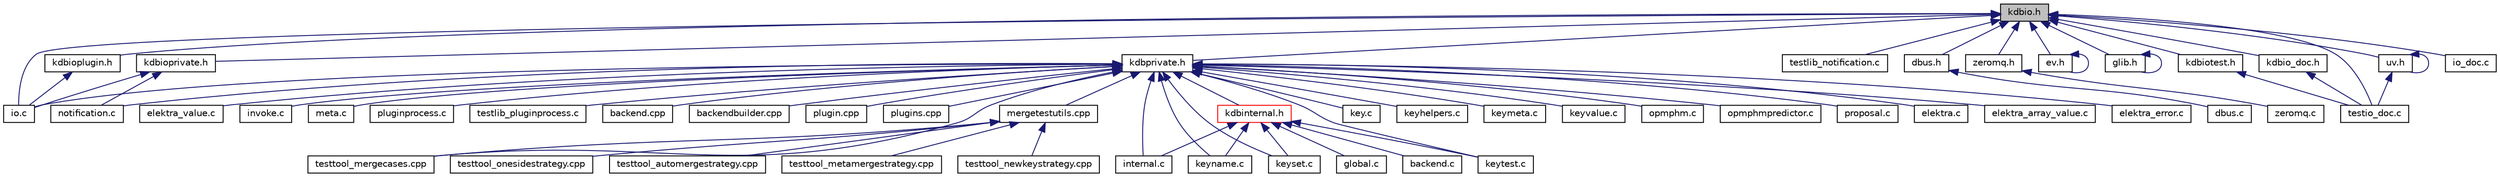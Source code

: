 digraph "kdbio.h"
{
  edge [fontname="Helvetica",fontsize="10",labelfontname="Helvetica",labelfontsize="10"];
  node [fontname="Helvetica",fontsize="10",shape=record];
  Node2 [label="kdbio.h",height=0.2,width=0.4,color="black", fillcolor="grey75", style="filled", fontcolor="black"];
  Node2 -> Node3 [dir="back",color="midnightblue",fontsize="10",style="solid"];
  Node3 [label="io.c",height=0.2,width=0.4,color="black", fillcolor="white", style="filled",URL="$io_8c.html",tooltip="Implementation of I/O functions as defined in kdbio.h. "];
  Node2 -> Node4 [dir="back",color="midnightblue",fontsize="10",style="solid"];
  Node4 [label="testlib_notification.c",height=0.2,width=0.4,color="black", fillcolor="white", style="filled",URL="$testlib__notification_8c.html",tooltip="Tests for notification library. "];
  Node2 -> Node5 [dir="back",color="midnightblue",fontsize="10",style="solid"];
  Node5 [label="dbus.h",height=0.2,width=0.4,color="black", fillcolor="white", style="filled",URL="$dbus_8h.html",tooltip="I/O Adapter for D-Bus. "];
  Node5 -> Node6 [dir="back",color="midnightblue",fontsize="10",style="solid"];
  Node6 [label="dbus.c",height=0.2,width=0.4,color="black", fillcolor="white", style="filled",URL="$dbus_8c.html",tooltip="I/O Adapter for D-Bus. "];
  Node2 -> Node7 [dir="back",color="midnightblue",fontsize="10",style="solid"];
  Node7 [label="zeromq.h",height=0.2,width=0.4,color="black", fillcolor="white", style="filled",URL="$zeromq_8h.html",tooltip="I/O Adapter for D-Bus. "];
  Node7 -> Node8 [dir="back",color="midnightblue",fontsize="10",style="solid"];
  Node8 [label="zeromq.c",height=0.2,width=0.4,color="black", fillcolor="white", style="filled",URL="$zeromq_8c.html",tooltip="I/O Adapter for D-Bus. "];
  Node2 -> Node9 [dir="back",color="midnightblue",fontsize="10",style="solid"];
  Node9 [label="ev.h",height=0.2,width=0.4,color="black", fillcolor="white", style="filled",URL="$ev_8h.html",tooltip="Declarations for the ev I/O binding. "];
  Node9 -> Node9 [dir="back",color="midnightblue",fontsize="10",style="solid"];
  Node2 -> Node10 [dir="back",color="midnightblue",fontsize="10",style="solid"];
  Node10 [label="glib.h",height=0.2,width=0.4,color="black", fillcolor="white", style="filled",URL="$glib_8h.html",tooltip="Declarations for the glib I/O binding. "];
  Node10 -> Node10 [dir="back",color="midnightblue",fontsize="10",style="solid"];
  Node2 -> Node11 [dir="back",color="midnightblue",fontsize="10",style="solid"];
  Node11 [label="uv.h",height=0.2,width=0.4,color="black", fillcolor="white", style="filled",URL="$uv_8h.html",tooltip="Declarations for the uv I/O binding. "];
  Node11 -> Node11 [dir="back",color="midnightblue",fontsize="10",style="solid"];
  Node11 -> Node12 [dir="back",color="midnightblue",fontsize="10",style="solid"];
  Node12 [label="testio_doc.c",height=0.2,width=0.4,color="black", fillcolor="white", style="filled",URL="$testio__doc_8c.html",tooltip="Tests for I/O doc binding. "];
  Node2 -> Node13 [dir="back",color="midnightblue",fontsize="10",style="solid"];
  Node13 [label="kdbioplugin.h",height=0.2,width=0.4,color="black", fillcolor="white", style="filled",URL="$kdbioplugin_8h.html",tooltip="Elektra-I/O functions and declarations for the I/O binding test suite. "];
  Node13 -> Node3 [dir="back",color="midnightblue",fontsize="10",style="solid"];
  Node2 -> Node14 [dir="back",color="midnightblue",fontsize="10",style="solid"];
  Node14 [label="kdbioprivate.h",height=0.2,width=0.4,color="black", fillcolor="white", style="filled",URL="$kdbioprivate_8h.html",tooltip="Private Elektra-IO structures for I/O bindings, plugins and applications. "];
  Node14 -> Node3 [dir="back",color="midnightblue",fontsize="10",style="solid"];
  Node14 -> Node15 [dir="back",color="midnightblue",fontsize="10",style="solid"];
  Node15 [label="notification.c",height=0.2,width=0.4,color="black", fillcolor="white", style="filled",URL="$notification_8c.html",tooltip="Implementation of notification functions as defined in kdbnotification.h. "];
  Node2 -> Node16 [dir="back",color="midnightblue",fontsize="10",style="solid"];
  Node16 [label="kdbiotest.h",height=0.2,width=0.4,color="black", fillcolor="white", style="filled",URL="$kdbiotest_8h.html",tooltip="Elektra-I/O functions and declarations for the I/O binding test suite. "];
  Node16 -> Node12 [dir="back",color="midnightblue",fontsize="10",style="solid"];
  Node2 -> Node17 [dir="back",color="midnightblue",fontsize="10",style="solid"];
  Node17 [label="kdbprivate.h",height=0.2,width=0.4,color="black", fillcolor="white", style="filled",URL="$kdbprivate_8h.html",tooltip="Private declarations. "];
  Node17 -> Node18 [dir="back",color="midnightblue",fontsize="10",style="solid"];
  Node18 [label="internal.c",height=0.2,width=0.4,color="black", fillcolor="white", style="filled",URL="$internal_8c.html",tooltip="Internal methods for Elektra. "];
  Node17 -> Node19 [dir="back",color="midnightblue",fontsize="10",style="solid"];
  Node19 [label="key.c",height=0.2,width=0.4,color="black", fillcolor="white", style="filled",URL="$key_8c.html",tooltip="Methods for Key manipulation. "];
  Node17 -> Node20 [dir="back",color="midnightblue",fontsize="10",style="solid"];
  Node20 [label="keyhelpers.c",height=0.2,width=0.4,color="black", fillcolor="white", style="filled",URL="$keyhelpers_8c.html",tooltip="Helpers for key manipulation. "];
  Node17 -> Node21 [dir="back",color="midnightblue",fontsize="10",style="solid"];
  Node21 [label="keymeta.c",height=0.2,width=0.4,color="black", fillcolor="white", style="filled",URL="$keymeta_8c.html",tooltip="Methods to do various operations on Key metadata. "];
  Node17 -> Node22 [dir="back",color="midnightblue",fontsize="10",style="solid"];
  Node22 [label="keyname.c",height=0.2,width=0.4,color="black", fillcolor="white", style="filled",URL="$elektra_2keyname_8c.html",tooltip="Methods for Key name manipulation. "];
  Node17 -> Node23 [dir="back",color="midnightblue",fontsize="10",style="solid"];
  Node23 [label="keyset.c",height=0.2,width=0.4,color="black", fillcolor="white", style="filled",URL="$keyset_8c.html",tooltip="Methods for key sets. "];
  Node17 -> Node24 [dir="back",color="midnightblue",fontsize="10",style="solid"];
  Node24 [label="keytest.c",height=0.2,width=0.4,color="black", fillcolor="white", style="filled",URL="$keytest_8c.html",tooltip="Methods for making tests. "];
  Node17 -> Node25 [dir="back",color="midnightblue",fontsize="10",style="solid"];
  Node25 [label="keyvalue.c",height=0.2,width=0.4,color="black", fillcolor="white", style="filled",URL="$keyvalue_8c.html",tooltip="Methods for Key value manipulation. "];
  Node17 -> Node26 [dir="back",color="midnightblue",fontsize="10",style="solid"];
  Node26 [label="opmphm.c",height=0.2,width=0.4,color="black", fillcolor="white", style="filled",URL="$opmphm_8c.html",tooltip="The Order Preserving Minimal Perfect Hash Map. "];
  Node17 -> Node27 [dir="back",color="midnightblue",fontsize="10",style="solid"];
  Node27 [label="opmphmpredictor.c",height=0.2,width=0.4,color="black", fillcolor="white", style="filled",URL="$opmphmpredictor_8c.html",tooltip="The Order Preserving Minimal Perfect Hash Map Predictor. "];
  Node17 -> Node28 [dir="back",color="midnightblue",fontsize="10",style="solid"];
  Node28 [label="proposal.c",height=0.2,width=0.4,color="black", fillcolor="white", style="filled",URL="$proposal_8c.html",tooltip="Implementation of proposed API enhancements. "];
  Node17 -> Node29 [dir="back",color="midnightblue",fontsize="10",style="solid"];
  Node29 [label="elektra.c",height=0.2,width=0.4,color="black", fillcolor="white", style="filled",URL="$elektra_8c.html",tooltip="Elektra High Level API. "];
  Node17 -> Node30 [dir="back",color="midnightblue",fontsize="10",style="solid"];
  Node30 [label="elektra_array_value.c",height=0.2,width=0.4,color="black", fillcolor="white", style="filled",URL="$elektra__array__value_8c.html",tooltip="Elektra High Level API. "];
  Node17 -> Node31 [dir="back",color="midnightblue",fontsize="10",style="solid"];
  Node31 [label="elektra_error.c",height=0.2,width=0.4,color="black", fillcolor="white", style="filled",URL="$elektra__error_8c.html",tooltip="Elektra error codes. "];
  Node17 -> Node32 [dir="back",color="midnightblue",fontsize="10",style="solid"];
  Node32 [label="elektra_value.c",height=0.2,width=0.4,color="black", fillcolor="white", style="filled",URL="$elektra__value_8c.html",tooltip="Elektra High Level API. "];
  Node17 -> Node33 [dir="back",color="midnightblue",fontsize="10",style="solid"];
  Node33 [label="invoke.c",height=0.2,width=0.4,color="black", fillcolor="white", style="filled",URL="$invoke_8c.html",tooltip="Library for invoking exported plugin functions. "];
  Node17 -> Node3 [dir="back",color="midnightblue",fontsize="10",style="solid"];
  Node17 -> Node34 [dir="back",color="midnightblue",fontsize="10",style="solid"];
  Node34 [label="meta.c",height=0.2,width=0.4,color="black", fillcolor="white", style="filled",URL="$meta_8c.html",tooltip="Methods for metadata manipulation. "];
  Node17 -> Node15 [dir="back",color="midnightblue",fontsize="10",style="solid"];
  Node17 -> Node35 [dir="back",color="midnightblue",fontsize="10",style="solid"];
  Node35 [label="pluginprocess.c",height=0.2,width=0.4,color="black", fillcolor="white", style="filled",URL="$pluginprocess_8c.html",tooltip="Source for the pluginprocess library. "];
  Node17 -> Node36 [dir="back",color="midnightblue",fontsize="10",style="solid"];
  Node36 [label="testlib_pluginprocess.c",height=0.2,width=0.4,color="black", fillcolor="white", style="filled",URL="$testlib__pluginprocess_8c.html",tooltip="Tests for pluginprocess library. "];
  Node17 -> Node37 [dir="back",color="midnightblue",fontsize="10",style="solid"];
  Node37 [label="backend.cpp",height=0.2,width=0.4,color="black", fillcolor="white", style="filled",URL="$src_2backend_8cpp.html",tooltip="Implementation of backend. "];
  Node17 -> Node38 [dir="back",color="midnightblue",fontsize="10",style="solid"];
  Node38 [label="backendbuilder.cpp",height=0.2,width=0.4,color="black", fillcolor="white", style="filled",URL="$backendbuilder_8cpp.html",tooltip="Implementation of backend builder. "];
  Node17 -> Node39 [dir="back",color="midnightblue",fontsize="10",style="solid"];
  Node39 [label="plugin.cpp",height=0.2,width=0.4,color="black", fillcolor="white", style="filled",URL="$plugin_8cpp.html",tooltip="Implementation of plugin. "];
  Node17 -> Node40 [dir="back",color="midnightblue",fontsize="10",style="solid"];
  Node40 [label="plugins.cpp",height=0.2,width=0.4,color="black", fillcolor="white", style="filled",URL="$plugins_8cpp.html",tooltip="Implementation of set/get/error plugins. "];
  Node17 -> Node41 [dir="back",color="midnightblue",fontsize="10",style="solid"];
  Node41 [label="mergetestutils.cpp",height=0.2,width=0.4,color="black", fillcolor="white", style="filled",URL="$mergetestutils_8cpp.html",tooltip="Implements a helper class for merge related tests. "];
  Node41 -> Node42 [dir="back",color="midnightblue",fontsize="10",style="solid"];
  Node42 [label="testtool_automergestrategy.cpp",height=0.2,width=0.4,color="black", fillcolor="white", style="filled",URL="$testtool__automergestrategy_8cpp.html",tooltip="Tests for the AutoMergeStrategy. "];
  Node41 -> Node43 [dir="back",color="midnightblue",fontsize="10",style="solid"];
  Node43 [label="testtool_mergecases.cpp",height=0.2,width=0.4,color="black", fillcolor="white", style="filled",URL="$testtool__mergecases_8cpp.html",tooltip="Tests for the ThreeWayMerge. "];
  Node41 -> Node44 [dir="back",color="midnightblue",fontsize="10",style="solid"];
  Node44 [label="testtool_metamergestrategy.cpp",height=0.2,width=0.4,color="black", fillcolor="white", style="filled",URL="$testtool__metamergestrategy_8cpp.html",tooltip="Tests for the MetaMergeStrategy. "];
  Node41 -> Node45 [dir="back",color="midnightblue",fontsize="10",style="solid"];
  Node45 [label="testtool_newkeystrategy.cpp",height=0.2,width=0.4,color="black", fillcolor="white", style="filled",URL="$testtool__newkeystrategy_8cpp.html",tooltip="Tests for the NewKeyStrategy. "];
  Node41 -> Node46 [dir="back",color="midnightblue",fontsize="10",style="solid"];
  Node46 [label="testtool_onesidestrategy.cpp",height=0.2,width=0.4,color="black", fillcolor="white", style="filled",URL="$testtool__onesidestrategy_8cpp.html",tooltip="Tests for the OneSideStrategy. "];
  Node17 -> Node43 [dir="back",color="midnightblue",fontsize="10",style="solid"];
  Node17 -> Node47 [dir="back",color="midnightblue",fontsize="10",style="solid"];
  Node47 [label="kdbinternal.h",height=0.2,width=0.4,color="red", fillcolor="white", style="filled",URL="$kdbinternal_8h.html",tooltip="Includes most internal header files. "];
  Node47 -> Node48 [dir="back",color="midnightblue",fontsize="10",style="solid"];
  Node48 [label="backend.c",height=0.2,width=0.4,color="black", fillcolor="white", style="filled",URL="$backend_8c.html",tooltip="Everything related to a backend. "];
  Node47 -> Node49 [dir="back",color="midnightblue",fontsize="10",style="solid"];
  Node49 [label="global.c",height=0.2,width=0.4,color="black", fillcolor="white", style="filled",URL="$global_8c.html",tooltip="Helpers for global plugins. "];
  Node47 -> Node18 [dir="back",color="midnightblue",fontsize="10",style="solid"];
  Node47 -> Node22 [dir="back",color="midnightblue",fontsize="10",style="solid"];
  Node47 -> Node23 [dir="back",color="midnightblue",fontsize="10",style="solid"];
  Node47 -> Node24 [dir="back",color="midnightblue",fontsize="10",style="solid"];
  Node2 -> Node56 [dir="back",color="midnightblue",fontsize="10",style="solid"];
  Node56 [label="io_doc.c",height=0.2,width=0.4,color="black", fillcolor="white", style="filled",URL="$io__doc_8c.html",tooltip="I/O example binding. "];
  Node2 -> Node57 [dir="back",color="midnightblue",fontsize="10",style="solid"];
  Node57 [label="kdbio_doc.h",height=0.2,width=0.4,color="black", fillcolor="white", style="filled",URL="$kdbio__doc_8h.html",tooltip="Declarations for the doc I/O binding. "];
  Node57 -> Node12 [dir="back",color="midnightblue",fontsize="10",style="solid"];
  Node2 -> Node12 [dir="back",color="midnightblue",fontsize="10",style="solid"];
}
